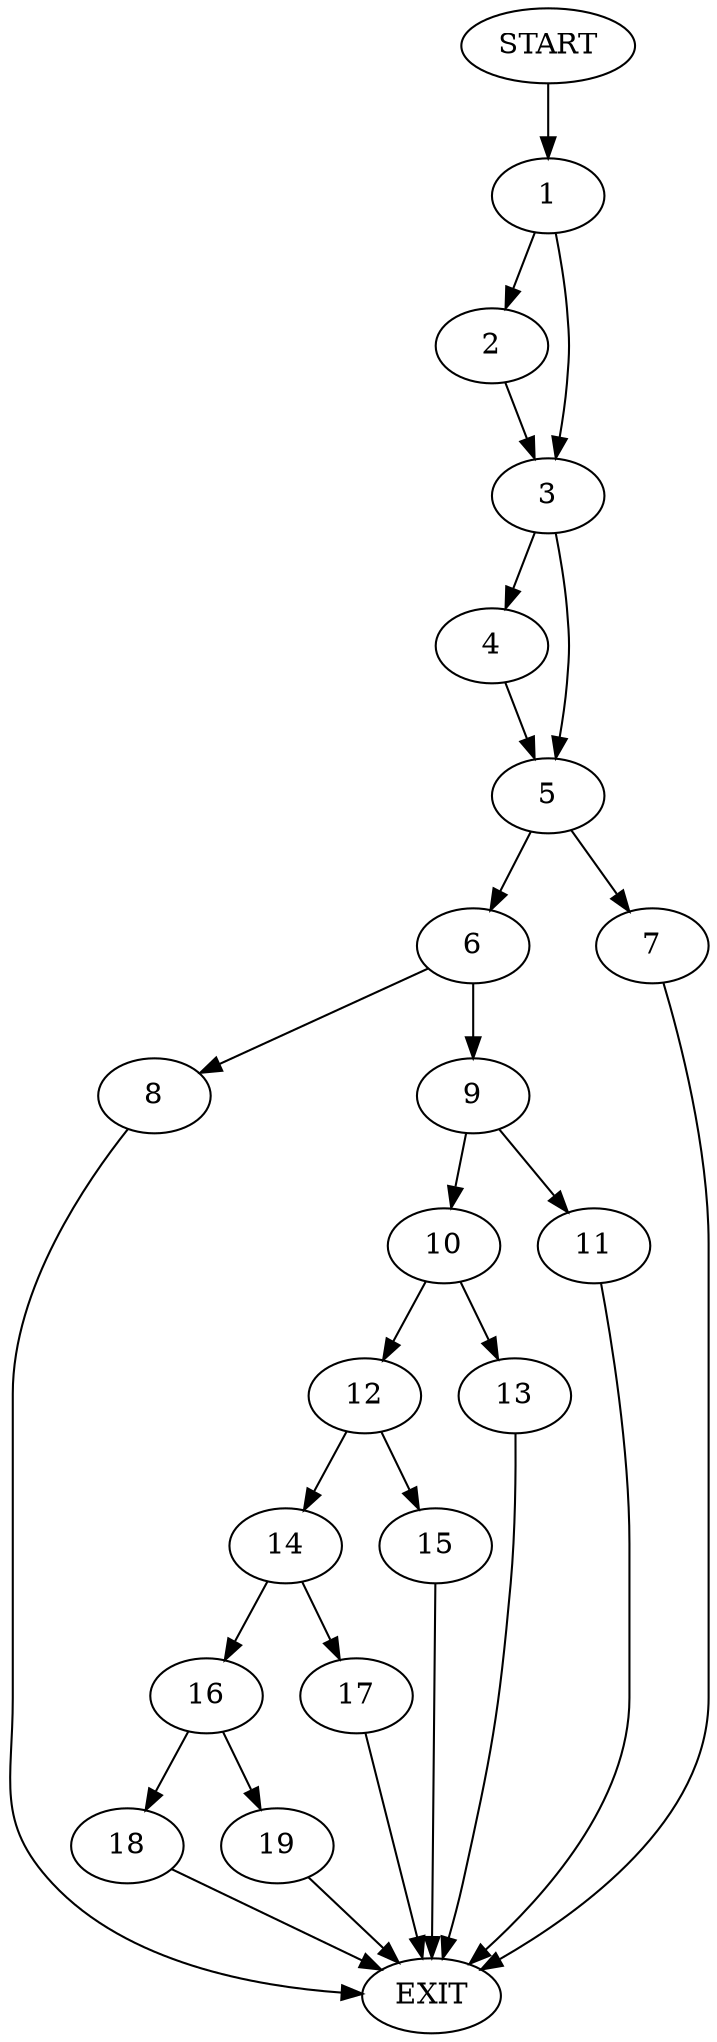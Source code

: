 digraph {
0 [label="START"]
20 [label="EXIT"]
0 -> 1
1 -> 2
1 -> 3
3 -> 4
3 -> 5
2 -> 3
4 -> 5
5 -> 6
5 -> 7
6 -> 8
6 -> 9
7 -> 20
9 -> 10
9 -> 11
8 -> 20
10 -> 12
10 -> 13
11 -> 20
13 -> 20
12 -> 14
12 -> 15
15 -> 20
14 -> 16
14 -> 17
16 -> 18
16 -> 19
17 -> 20
19 -> 20
18 -> 20
}
